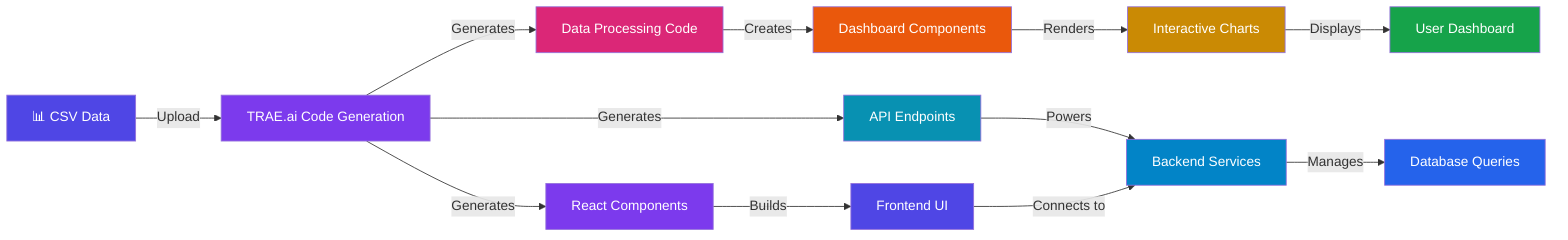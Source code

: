 graph LR
    A["📊 CSV Data"] -->|Upload| B["TRAE.ai Code Generation"]
    B -->|Generates| C["Data Processing Code"]
    C -->|Creates| D["Dashboard Components"]
    D -->|Renders| E["Interactive Charts"]
    E -->|Displays| F["User Dashboard"]
    
    B -->|Generates| G["API Endpoints"]
    G -->|Powers| H["Backend Services"]
    H -->|Manages| I["Database Queries"]
    
    B -->|Generates| J["React Components"]
    J -->|Builds| K["Frontend UI"]
    K -->|Connects to| H
    
    style A fill:#4f46e5,color:#fff
    style B fill:#7c3aed,color:#fff
    style C fill:#db2777,color:#fff
    style D fill:#ea580c,color:#fff
    style E fill:#ca8a04,color:#fff
    style F fill:#16a34a,color:#fff
    style G fill:#0891b2,color:#fff
    style H fill:#0284c7,color:#fff
    style I fill:#2563eb,color:#fff
    style J fill:#7c3aed,color:#fff
    style K fill:#4f46e5,color:#fff